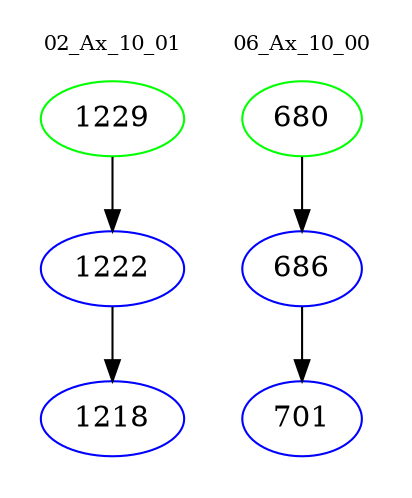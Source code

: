digraph{
subgraph cluster_0 {
color = white
label = "02_Ax_10_01";
fontsize=10;
T0_1229 [label="1229", color="green"]
T0_1229 -> T0_1222 [color="black"]
T0_1222 [label="1222", color="blue"]
T0_1222 -> T0_1218 [color="black"]
T0_1218 [label="1218", color="blue"]
}
subgraph cluster_1 {
color = white
label = "06_Ax_10_00";
fontsize=10;
T1_680 [label="680", color="green"]
T1_680 -> T1_686 [color="black"]
T1_686 [label="686", color="blue"]
T1_686 -> T1_701 [color="black"]
T1_701 [label="701", color="blue"]
}
}
